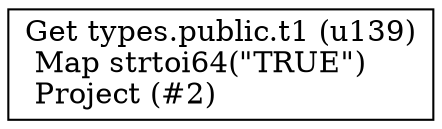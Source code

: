 digraph G {
    node0 [shape = record, label=" Get types.public.t1 (u139)\l Map strtoi64(\"TRUE\")\l Project (#2)\l"]
}
